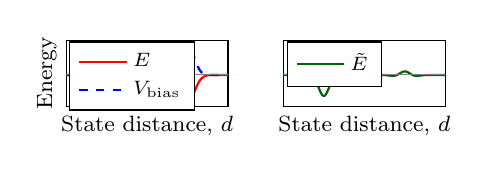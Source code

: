 % Metadynamics Simple Illustration
\begin{tikzpicture}
	\begin{groupplot}[
		group style = {
			group size = 2 by 1,
			horizontal sep = 2em,
			xlabels at = edge bottom,
			ylabels at = edge left,
		},
		%% Size %%%%%%%%%%%%%%%%%
		width = .3\textwidth, height = .2\textwidth, no markers,
		%%%%%%%%%%%%%%%%%%%%%%%%%
		%% Title format %%%%%%%%%
		%%%%%%%%%%%%%%%%%%%%%%%%%
		%% Axis format %%%%%%%%%%
		xlabel = {State distance, $d$},
		ylabel = {Energy},
		label style = {font = \footnotesize},
		xmin = -5e-3, xmax = 15e-3,
		ymin = -50, ymax = 55,
		xtick = \empty,
		scaled x ticks = false,
		%%%%%%%%%%%%%%%%%%%%%%%%%
		%% Legend format %%%%%%%%
		legend style = {font = \scriptsize, at = {(0.02,0.98)}, anchor = north west},
		legend cell align = left,
		%%%%%%%%%%%%%%%%%%%%%%%%%
		]
		\nextgroupplot[
			ytick = \empty,
			legend entries={$E$, $V_{\mathrm{bias}}$},
			after end axis/.code = {
%				\node[text width = .05\textwidth, align = center, anchor = north] (fig:metady-a) at (rel axis cs: 0.5,-0.1) {\subcaption[a]{} \label{fig:metdy-a}};
			},
			]
			\addplot[
			Red,
			domain=-5e-3:15e-3,
			samples=201,
			thick,
			]
			{-exp(-(x-(10e-3))^2 / (1.2e-3^2)) / (9e-3 * sqrt(2*pi))
				-exp(-(x)^2 / (0.9e-3^2)) / (1.2e-2 * sqrt(2*pi))};
			\addplot[
			Blue,
			dashed,
			domain=-5e-3:15e-3,
			samples=201,
			thick,
			]
			{exp(-(x-(10e-3))^2 / (1.1e-3^2)) / (0.8e-2 * sqrt(2*pi))};
			\draw[gray, thin] (current axis.left of origin) -- (current axis.right of origin);
		\nextgroupplot[
			ytick = \empty,
			legend entries={$\tilde{E}$},
			after end axis/.code = {
%				\node[text width = .05\textwidth, align = center, anchor = north] (fig:metady-b) at (rel axis cs: 0.5,-0.1) {\subcaption[b]{} \label{fig:metdy-b}};
			},	
			]
			\addplot[
			Green!80!Black,
			domain=-5e-3:15e-3,
			samples=201,
			thick,
			]
			{-exp(-(x-(10e-3))^2 / (1.2e-3^2)) / (9e-3 * sqrt(2*pi))
				-exp(-(x)^2 / (0.9e-3^2)) / (1.2e-2 * sqrt(2*pi))
				+exp(-(x-(10e-3))^2 / (1.1e-3^2)) / (0.8e-2 * sqrt(2*pi))};
			\draw[gray, thin] (current axis.left of origin) -- (current axis.right of origin);
	\end{groupplot}
\end{tikzpicture}
